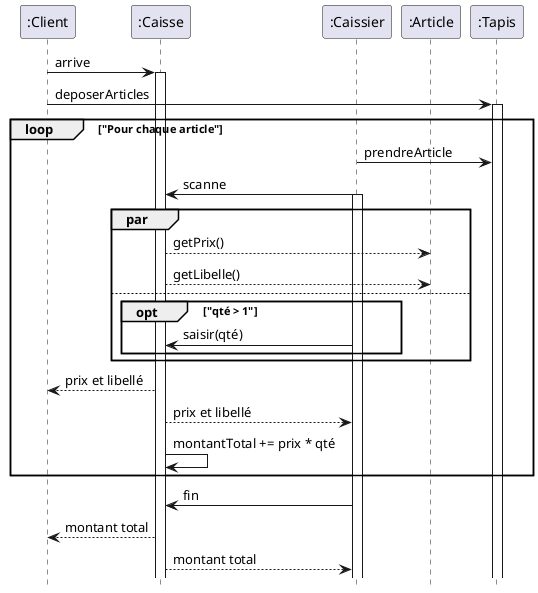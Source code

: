 @startuml

'autonumber
hide footbox

participant A as ":Client"
participant B as ":Caisse"
participant C as ":Caissier"
participant D as ":Article"
participant E as ":Tapis"


A -> B: arrive
activate B

A -> E : deposerArticles
activate E

loop "Pour chaque article"
  C -> E: prendreArticle
  C -> B: scanne
  activate C
  
  par
  B --> D: getPrix()
  B --> D: getLibelle()
  
  else
  opt "qté > 1"
    C -> B: saisir(qté)
  end
  end
  B --> A: prix et libellé
  B --> C: prix et libellé

  B -> B: montantTotal += prix * qté
end

C -> B:fin

  B --> A: montant total
  B --> C: montant total  
  



@enduml

